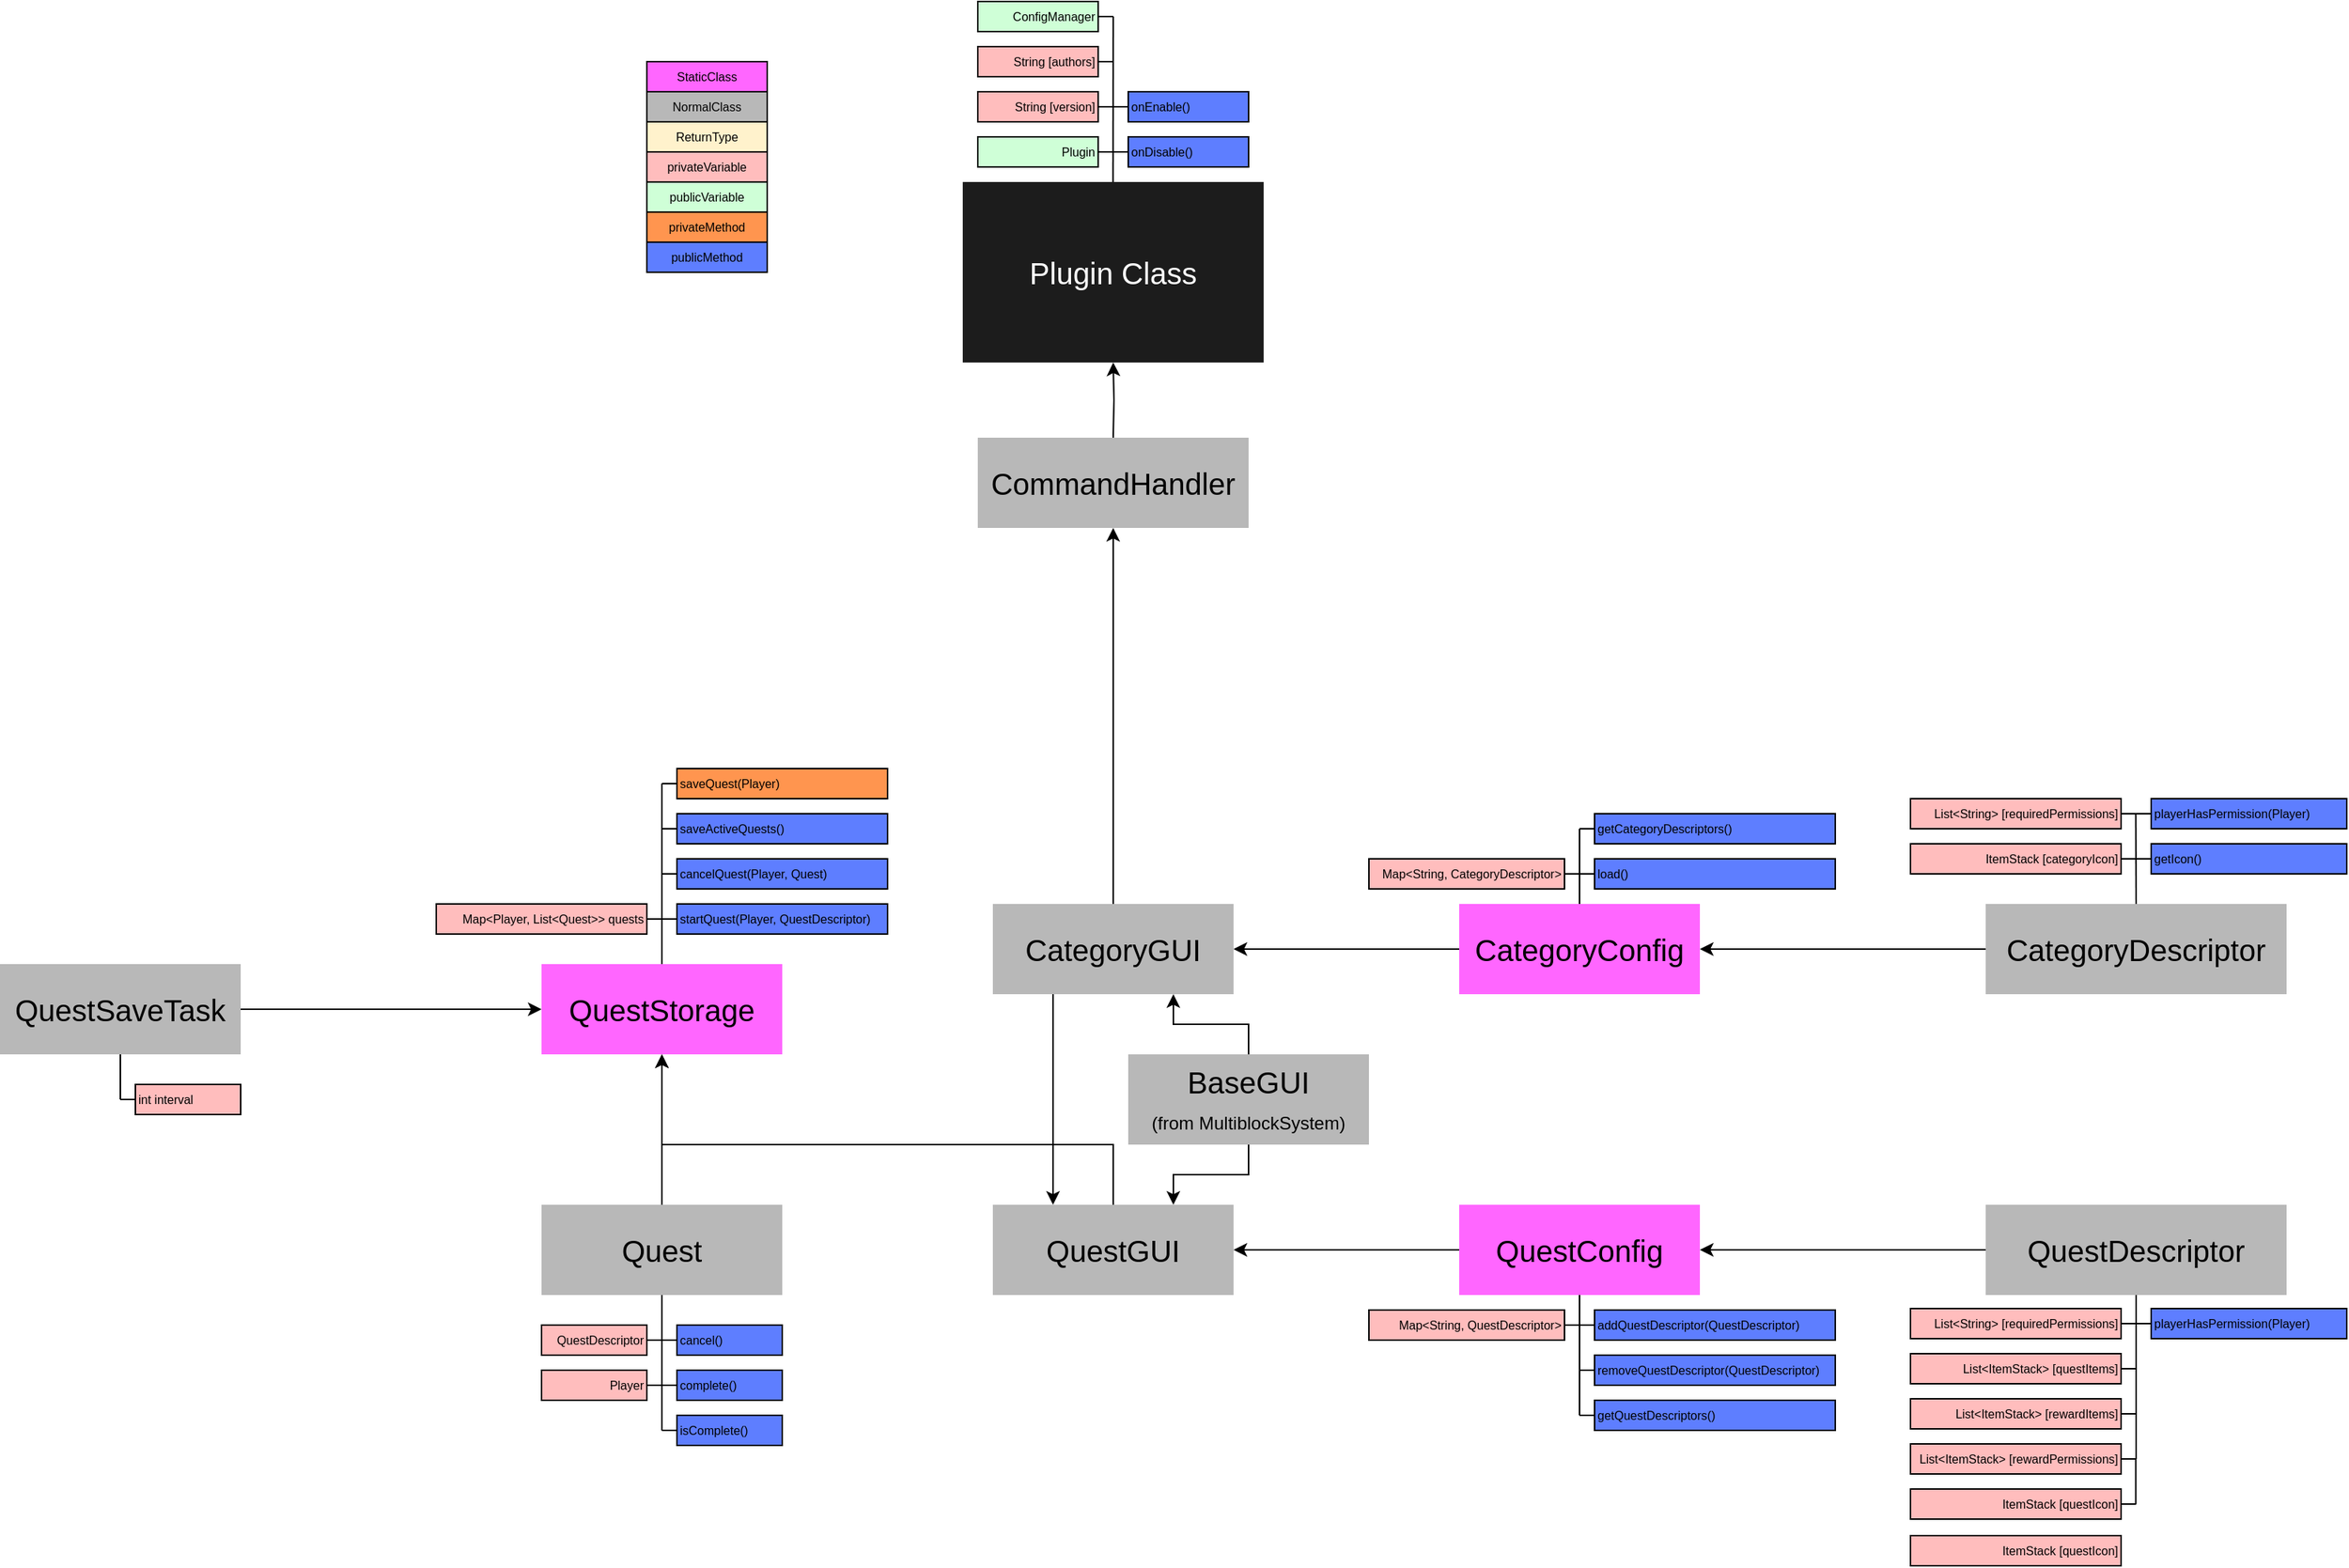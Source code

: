 <mxfile version="14.6.13" type="device"><diagram id="VijOIw6WYpqBYDvc5hV_" name="Page-1"><mxGraphModel dx="496" dy="291" grid="1" gridSize="10" guides="1" tooltips="1" connect="1" arrows="1" fold="1" page="1" pageScale="1" pageWidth="827" pageHeight="1169" math="0" shadow="0"><root><mxCell id="0"/><mxCell id="1" parent="0"/><mxCell id="YYWZeAZ4PpJarm7z4GK_-1" value="String [version]" style="rounded=0;whiteSpace=wrap;html=1;fontSize=8;align=right;fillColor=#FFBDBD;" parent="1" vertex="1"><mxGeometry x="690" y="130" width="80" height="20" as="geometry"/></mxCell><mxCell id="YYWZeAZ4PpJarm7z4GK_-2" value="Plugin Class" style="rounded=0;whiteSpace=wrap;html=1;fillColor=#1C1C1C;fontColor=#FFFFFF;strokeColor=none;fontSize=20;" parent="1" vertex="1"><mxGeometry x="680" y="190" width="200" height="120" as="geometry"/></mxCell><mxCell id="YYWZeAZ4PpJarm7z4GK_-3" value="String [authors]" style="rounded=0;whiteSpace=wrap;html=1;fillColor=#FFBDBD;fontSize=8;align=right;" parent="1" vertex="1"><mxGeometry x="690" y="100" width="80" height="20" as="geometry"/></mxCell><mxCell id="YYWZeAZ4PpJarm7z4GK_-4" value="Plugin" style="rounded=0;whiteSpace=wrap;html=1;fontSize=8;align=right;fillColor=#CFFFD7;" parent="1" vertex="1"><mxGeometry x="690" y="160" width="80" height="20" as="geometry"/></mxCell><mxCell id="YYWZeAZ4PpJarm7z4GK_-6" value="onEnable()" style="rounded=0;whiteSpace=wrap;html=1;fillColor=#5E7EFF;fontSize=8;align=left;" parent="1" vertex="1"><mxGeometry x="790" y="130" width="80" height="20" as="geometry"/></mxCell><mxCell id="YYWZeAZ4PpJarm7z4GK_-10" value="" style="endArrow=none;html=1;fontSize=8;" parent="1" edge="1"><mxGeometry width="50" height="50" relative="1" as="geometry"><mxPoint x="779.88" y="190" as="sourcePoint"/><mxPoint x="780" y="80" as="targetPoint"/></mxGeometry></mxCell><mxCell id="YYWZeAZ4PpJarm7z4GK_-13" value="" style="endArrow=none;html=1;entryX=1;entryY=0.5;entryDx=0;entryDy=0;fontSize=8;" parent="1" target="YYWZeAZ4PpJarm7z4GK_-3" edge="1"><mxGeometry width="50" height="50" relative="1" as="geometry"><mxPoint x="780" y="110" as="sourcePoint"/><mxPoint x="800" y="110" as="targetPoint"/></mxGeometry></mxCell><mxCell id="YYWZeAZ4PpJarm7z4GK_-14" value="" style="endArrow=none;html=1;entryX=1;entryY=0.5;entryDx=0;entryDy=0;fontSize=8;" parent="1" target="YYWZeAZ4PpJarm7z4GK_-1" edge="1"><mxGeometry width="50" height="50" relative="1" as="geometry"><mxPoint x="780" y="140" as="sourcePoint"/><mxPoint x="780" y="120" as="targetPoint"/></mxGeometry></mxCell><mxCell id="YYWZeAZ4PpJarm7z4GK_-15" value="" style="endArrow=none;html=1;entryX=1;entryY=0.5;entryDx=0;entryDy=0;fontSize=8;" parent="1" target="YYWZeAZ4PpJarm7z4GK_-4" edge="1"><mxGeometry width="50" height="50" relative="1" as="geometry"><mxPoint x="780" y="170" as="sourcePoint"/><mxPoint x="780" y="150" as="targetPoint"/></mxGeometry></mxCell><mxCell id="YYWZeAZ4PpJarm7z4GK_-16" value="" style="endArrow=none;html=1;exitX=0;exitY=0.5;exitDx=0;exitDy=0;fontSize=8;" parent="1" source="YYWZeAZ4PpJarm7z4GK_-6" edge="1"><mxGeometry width="50" height="50" relative="1" as="geometry"><mxPoint x="780" y="200" as="sourcePoint"/><mxPoint x="780" y="140" as="targetPoint"/></mxGeometry></mxCell><mxCell id="hfpapJQ2Krfo69uIESUC-24" style="edgeStyle=orthogonalEdgeStyle;rounded=0;orthogonalLoop=1;jettySize=auto;html=1;" parent="1" source="YYWZeAZ4PpJarm7z4GK_-17" target="pyNLae7r0ogmsd8YFY4e-1" edge="1"><mxGeometry relative="1" as="geometry"/></mxCell><mxCell id="YYWZeAZ4PpJarm7z4GK_-17" value="QuestConfig" style="rounded=0;whiteSpace=wrap;html=1;strokeColor=none;fontSize=20;fillColor=#FF66FF;" parent="1" vertex="1"><mxGeometry x="1010" y="870" width="160" height="60" as="geometry"/></mxCell><mxCell id="YYWZeAZ4PpJarm7z4GK_-20" value="onDisable()" style="rounded=0;whiteSpace=wrap;html=1;fillColor=#5E7EFF;fontSize=8;align=left;" parent="1" vertex="1"><mxGeometry x="790" y="160" width="80" height="20" as="geometry"/></mxCell><mxCell id="YYWZeAZ4PpJarm7z4GK_-21" value="" style="endArrow=none;html=1;exitX=0;exitY=0.5;exitDx=0;exitDy=0;fontSize=8;" parent="1" source="YYWZeAZ4PpJarm7z4GK_-20" edge="1"><mxGeometry width="50" height="50" relative="1" as="geometry"><mxPoint x="800" y="120" as="sourcePoint"/><mxPoint x="780" y="170" as="targetPoint"/></mxGeometry></mxCell><mxCell id="YYWZeAZ4PpJarm7z4GK_-29" value="Map&amp;lt;String, QuestDescriptor&amp;gt;" style="rounded=0;whiteSpace=wrap;html=1;fontSize=8;align=right;fillColor=#FFBDBD;" parent="1" vertex="1"><mxGeometry x="950" y="940" width="130" height="20" as="geometry"/></mxCell><mxCell id="YYWZeAZ4PpJarm7z4GK_-38" value="privateVariable" style="rounded=0;whiteSpace=wrap;html=1;fillColor=#FFBDBD;fontSize=8;" parent="1" vertex="1"><mxGeometry x="470" y="170" width="80" height="20" as="geometry"/></mxCell><mxCell id="YYWZeAZ4PpJarm7z4GK_-39" value="publicVariable" style="rounded=0;whiteSpace=wrap;html=1;fillColor=#CFFFD7;fontSize=8;" parent="1" vertex="1"><mxGeometry x="470" y="190" width="80" height="20" as="geometry"/></mxCell><mxCell id="YYWZeAZ4PpJarm7z4GK_-40" value="privateMethod" style="rounded=0;whiteSpace=wrap;html=1;fontSize=8;fillColor=#FF954F;" parent="1" vertex="1"><mxGeometry x="470" y="210" width="80" height="20" as="geometry"/></mxCell><mxCell id="YYWZeAZ4PpJarm7z4GK_-41" value="ReturnType" style="rounded=0;whiteSpace=wrap;html=1;fontSize=8;fillColor=#FFF2CC;" parent="1" vertex="1"><mxGeometry x="470" y="150" width="80" height="20" as="geometry"/></mxCell><mxCell id="YYWZeAZ4PpJarm7z4GK_-123" style="edgeStyle=orthogonalEdgeStyle;rounded=0;orthogonalLoop=1;jettySize=auto;html=1;entryX=1;entryY=0.5;entryDx=0;entryDy=0;fontSize=20;fontColor=#5E7EFF;" parent="1" source="YYWZeAZ4PpJarm7z4GK_-45" target="YYWZeAZ4PpJarm7z4GK_-17" edge="1"><mxGeometry relative="1" as="geometry"/></mxCell><mxCell id="YYWZeAZ4PpJarm7z4GK_-45" value="QuestDescriptor" style="rounded=0;whiteSpace=wrap;html=1;fillColor=#B8B8B8;strokeColor=none;fontSize=20;" parent="1" vertex="1"><mxGeometry x="1360" y="870" width="200" height="60" as="geometry"/></mxCell><mxCell id="YYWZeAZ4PpJarm7z4GK_-63" value="ConfigManager" style="rounded=0;whiteSpace=wrap;html=1;fillColor=#CFFFD7;fontSize=8;align=right;" parent="1" vertex="1"><mxGeometry x="690" y="70" width="80" height="20" as="geometry"/></mxCell><mxCell id="YYWZeAZ4PpJarm7z4GK_-65" value="" style="endArrow=none;html=1;entryX=1;entryY=0.5;entryDx=0;entryDy=0;fontSize=8;" parent="1" target="YYWZeAZ4PpJarm7z4GK_-63" edge="1"><mxGeometry width="50" height="50" relative="1" as="geometry"><mxPoint x="780" y="80" as="sourcePoint"/><mxPoint x="780" y="120" as="targetPoint"/></mxGeometry></mxCell><mxCell id="YYWZeAZ4PpJarm7z4GK_-66" value="List&amp;lt;ItemStack&amp;gt; [questItems]" style="rounded=0;whiteSpace=wrap;html=1;fontSize=8;fillColor=#FFBDBD;align=right;" parent="1" vertex="1"><mxGeometry x="1310" y="969" width="140" height="20" as="geometry"/></mxCell><mxCell id="YYWZeAZ4PpJarm7z4GK_-67" value="" style="endArrow=none;html=1;fontSize=8;entryX=0.5;entryY=1;entryDx=0;entryDy=0;" parent="1" target="YYWZeAZ4PpJarm7z4GK_-45" edge="1"><mxGeometry width="50" height="50" relative="1" as="geometry"><mxPoint x="1460" y="1009" as="sourcePoint"/><mxPoint x="1470" y="1000" as="targetPoint"/></mxGeometry></mxCell><mxCell id="YYWZeAZ4PpJarm7z4GK_-68" value="" style="endArrow=none;html=1;entryX=1;entryY=0.5;entryDx=0;entryDy=0;fontSize=8;align=right;" parent="1" edge="1"><mxGeometry width="50" height="50" relative="1" as="geometry"><mxPoint x="1460" y="979" as="sourcePoint"/><mxPoint x="1450" y="979" as="targetPoint"/></mxGeometry></mxCell><mxCell id="YYWZeAZ4PpJarm7z4GK_-69" value="" style="endArrow=none;html=1;entryX=1;entryY=0.5;entryDx=0;entryDy=0;fontSize=8;align=right;" parent="1" edge="1"><mxGeometry width="50" height="50" relative="1" as="geometry"><mxPoint x="1460" y="1009" as="sourcePoint"/><mxPoint x="1450" y="1009" as="targetPoint"/></mxGeometry></mxCell><mxCell id="YYWZeAZ4PpJarm7z4GK_-71" value="" style="endArrow=none;html=1;fontSize=8;align=right;" parent="1" edge="1"><mxGeometry width="50" height="50" relative="1" as="geometry"><mxPoint x="1460" y="1069" as="sourcePoint"/><mxPoint x="1450" y="1069" as="targetPoint"/></mxGeometry></mxCell><mxCell id="YYWZeAZ4PpJarm7z4GK_-72" value="ItemStack [questIcon]" style="rounded=0;whiteSpace=wrap;html=1;fontSize=8;fillColor=#FFBDBD;align=right;" parent="1" vertex="1"><mxGeometry x="1310" y="1059" width="140" height="20" as="geometry"/></mxCell><mxCell id="YYWZeAZ4PpJarm7z4GK_-74" value="List&amp;lt;ItemStack&amp;gt; [rewardItems]" style="rounded=0;whiteSpace=wrap;html=1;fontSize=8;fillColor=#FFBDBD;align=right;" parent="1" vertex="1"><mxGeometry x="1310" y="999" width="140" height="20" as="geometry"/></mxCell><mxCell id="YYWZeAZ4PpJarm7z4GK_-75" value="" style="endArrow=none;html=1;fontSize=8;align=right;" parent="1" edge="1"><mxGeometry width="50" height="50" relative="1" as="geometry"><mxPoint x="1460" y="1039" as="sourcePoint"/><mxPoint x="1460" y="1009" as="targetPoint"/></mxGeometry></mxCell><mxCell id="YYWZeAZ4PpJarm7z4GK_-89" value="List&amp;lt;String&amp;gt; [requiredPermissions]" style="rounded=0;whiteSpace=wrap;html=1;fontSize=8;fillColor=#FFBDBD;align=right;" parent="1" vertex="1"><mxGeometry x="1310" y="939" width="140" height="20" as="geometry"/></mxCell><mxCell id="YYWZeAZ4PpJarm7z4GK_-90" value="" style="endArrow=none;html=1;entryX=1;entryY=0.5;entryDx=0;entryDy=0;fontSize=8;align=right;" parent="1" target="YYWZeAZ4PpJarm7z4GK_-89" edge="1"><mxGeometry width="50" height="50" relative="1" as="geometry"><mxPoint x="1460" y="949" as="sourcePoint"/><mxPoint x="1470.12" y="942.24" as="targetPoint"/></mxGeometry></mxCell><mxCell id="YYWZeAZ4PpJarm7z4GK_-91" value="List&amp;lt;ItemStack&amp;gt; [rewardPermissions]" style="rounded=0;whiteSpace=wrap;html=1;fontSize=8;fillColor=#FFBDBD;align=right;" parent="1" vertex="1"><mxGeometry x="1310" y="1029" width="140" height="20" as="geometry"/></mxCell><mxCell id="YYWZeAZ4PpJarm7z4GK_-92" value="" style="endArrow=none;html=1;fontSize=8;align=right;" parent="1" edge="1"><mxGeometry width="50" height="50" relative="1" as="geometry"><mxPoint x="1459.76" y="1069" as="sourcePoint"/><mxPoint x="1459.76" y="1039" as="targetPoint"/></mxGeometry></mxCell><mxCell id="YYWZeAZ4PpJarm7z4GK_-93" value="" style="endArrow=none;html=1;fontSize=8;entryX=1;entryY=0.5;entryDx=0;entryDy=0;align=right;" parent="1" target="YYWZeAZ4PpJarm7z4GK_-91" edge="1"><mxGeometry width="50" height="50" relative="1" as="geometry"><mxPoint x="1460" y="1039" as="sourcePoint"/><mxPoint x="1460" y="1079" as="targetPoint"/></mxGeometry></mxCell><mxCell id="pyNLae7r0ogmsd8YFY4e-10" style="edgeStyle=orthogonalEdgeStyle;rounded=0;orthogonalLoop=1;jettySize=auto;html=1;" parent="1" source="pyNLae7r0ogmsd8YFY4e-1" target="pyNLae7r0ogmsd8YFY4e-9" edge="1"><mxGeometry relative="1" as="geometry"><Array as="points"><mxPoint x="780" y="830"/><mxPoint x="480" y="830"/></Array></mxGeometry></mxCell><mxCell id="pyNLae7r0ogmsd8YFY4e-1" value="QuestGUI" style="rounded=0;whiteSpace=wrap;html=1;fillColor=#B8B8B8;strokeColor=none;fontSize=20;" parent="1" vertex="1"><mxGeometry x="700" y="870" width="160" height="60" as="geometry"/></mxCell><mxCell id="pyNLae7r0ogmsd8YFY4e-21" style="edgeStyle=orthogonalEdgeStyle;rounded=0;orthogonalLoop=1;jettySize=auto;html=1;" parent="1" source="pyNLae7r0ogmsd8YFY4e-7" target="pyNLae7r0ogmsd8YFY4e-9" edge="1"><mxGeometry relative="1" as="geometry"/></mxCell><mxCell id="pyNLae7r0ogmsd8YFY4e-7" value="Quest" style="rounded=0;whiteSpace=wrap;html=1;fillColor=#B8B8B8;strokeColor=none;fontSize=20;" parent="1" vertex="1"><mxGeometry x="400" y="870" width="160" height="60" as="geometry"/></mxCell><mxCell id="pyNLae7r0ogmsd8YFY4e-9" value="QuestStorage" style="rounded=0;whiteSpace=wrap;html=1;strokeColor=none;fontSize=20;fillColor=#FF66FF;" parent="1" vertex="1"><mxGeometry x="400" y="710" width="160" height="60" as="geometry"/></mxCell><mxCell id="pyNLae7r0ogmsd8YFY4e-11" value="NormalClass" style="rounded=0;whiteSpace=wrap;html=1;fontSize=8;fillColor=#B8B8B8;" parent="1" vertex="1"><mxGeometry x="470" y="130" width="80" height="20" as="geometry"/></mxCell><mxCell id="pyNLae7r0ogmsd8YFY4e-12" value="StaticClass" style="rounded=0;whiteSpace=wrap;html=1;fontSize=8;fillColor=#FF66FF;" parent="1" vertex="1"><mxGeometry x="470" y="110" width="80" height="20" as="geometry"/></mxCell><mxCell id="pyNLae7r0ogmsd8YFY4e-13" value="" style="endArrow=none;html=1;fontSize=8;exitX=0.5;exitY=1;exitDx=0;exitDy=0;" parent="1" source="YYWZeAZ4PpJarm7z4GK_-17" edge="1"><mxGeometry width="50" height="50" relative="1" as="geometry"><mxPoint x="1080" y="960" as="sourcePoint"/><mxPoint x="1090" y="1010" as="targetPoint"/></mxGeometry></mxCell><mxCell id="pyNLae7r0ogmsd8YFY4e-23" value="QuestDescriptor" style="rounded=0;whiteSpace=wrap;html=1;fontSize=8;fillColor=#FFBDBD;align=right;" parent="1" vertex="1"><mxGeometry x="400" y="950" width="70" height="20" as="geometry"/></mxCell><mxCell id="pyNLae7r0ogmsd8YFY4e-24" value="" style="endArrow=none;html=1;fontSize=8;" parent="1" edge="1"><mxGeometry width="50" height="50" relative="1" as="geometry"><mxPoint x="480" y="1020" as="sourcePoint"/><mxPoint x="480" y="930" as="targetPoint"/></mxGeometry></mxCell><mxCell id="pyNLae7r0ogmsd8YFY4e-25" value="" style="endArrow=none;html=1;entryX=1;entryY=0.5;entryDx=0;entryDy=0;fontSize=8;" parent="1" edge="1"><mxGeometry width="50" height="50" relative="1" as="geometry"><mxPoint x="480" y="960" as="sourcePoint"/><mxPoint x="470" y="960" as="targetPoint"/></mxGeometry></mxCell><mxCell id="pyNLae7r0ogmsd8YFY4e-26" value="" style="endArrow=none;html=1;entryX=1;entryY=0.5;entryDx=0;entryDy=0;fontSize=8;" parent="1" edge="1"><mxGeometry width="50" height="50" relative="1" as="geometry"><mxPoint x="480" y="990" as="sourcePoint"/><mxPoint x="470" y="990" as="targetPoint"/></mxGeometry></mxCell><mxCell id="pyNLae7r0ogmsd8YFY4e-28" value="" style="endArrow=none;html=1;exitX=0;exitY=0.5;exitDx=0;exitDy=0;fontSize=8;" parent="1" edge="1"><mxGeometry width="50" height="50" relative="1" as="geometry"><mxPoint x="490" y="990" as="sourcePoint"/><mxPoint x="480" y="990" as="targetPoint"/></mxGeometry></mxCell><mxCell id="pyNLae7r0ogmsd8YFY4e-29" value="" style="endArrow=none;html=1;exitX=0;exitY=0.5;exitDx=0;exitDy=0;fontSize=8;" parent="1" edge="1"><mxGeometry width="50" height="50" relative="1" as="geometry"><mxPoint x="490" y="1020" as="sourcePoint"/><mxPoint x="480" y="1020" as="targetPoint"/></mxGeometry></mxCell><mxCell id="pyNLae7r0ogmsd8YFY4e-31" value="Player" style="rounded=0;whiteSpace=wrap;html=1;fontSize=8;fillColor=#FFBDBD;align=right;" parent="1" vertex="1"><mxGeometry x="400" y="980" width="70" height="20" as="geometry"/></mxCell><mxCell id="pyNLae7r0ogmsd8YFY4e-32" value="" style="endArrow=none;html=1;fontSize=8;" parent="1" edge="1"><mxGeometry width="50" height="50" relative="1" as="geometry"><mxPoint x="480" y="960" as="sourcePoint"/><mxPoint x="490" y="960" as="targetPoint"/></mxGeometry></mxCell><mxCell id="pyNLae7r0ogmsd8YFY4e-33" value="cancel()" style="rounded=0;whiteSpace=wrap;html=1;fillColor=#5E7EFF;fontSize=8;align=left;" parent="1" vertex="1"><mxGeometry x="490" y="950" width="70" height="20" as="geometry"/></mxCell><mxCell id="pyNLae7r0ogmsd8YFY4e-34" value="isComplete()" style="rounded=0;whiteSpace=wrap;html=1;fillColor=#5E7EFF;fontSize=8;align=left;" parent="1" vertex="1"><mxGeometry x="490" y="1010" width="70" height="20" as="geometry"/></mxCell><mxCell id="pyNLae7r0ogmsd8YFY4e-35" value="complete()" style="rounded=0;whiteSpace=wrap;html=1;fillColor=#5E7EFF;fontSize=8;align=left;" parent="1" vertex="1"><mxGeometry x="490" y="980" width="70" height="20" as="geometry"/></mxCell><mxCell id="pyNLae7r0ogmsd8YFY4e-38" value="playerHasPermission(Player)" style="rounded=0;whiteSpace=wrap;html=1;fillColor=#5E7EFF;fontSize=8;align=left;" parent="1" vertex="1"><mxGeometry x="1470" y="939" width="130" height="20" as="geometry"/></mxCell><mxCell id="pyNLae7r0ogmsd8YFY4e-39" value="" style="endArrow=none;html=1;fontSize=8;exitX=0;exitY=0.5;exitDx=0;exitDy=0;" parent="1" source="pyNLae7r0ogmsd8YFY4e-38" edge="1"><mxGeometry width="50" height="50" relative="1" as="geometry"><mxPoint x="1470" y="959" as="sourcePoint"/><mxPoint x="1460" y="949" as="targetPoint"/></mxGeometry></mxCell><mxCell id="pyNLae7r0ogmsd8YFY4e-40" value="Map&amp;lt;Player, List&amp;lt;Quest&amp;gt;&amp;gt; quests" style="rounded=0;whiteSpace=wrap;html=1;fontSize=8;fillColor=#FFBDBD;align=right;" parent="1" vertex="1"><mxGeometry x="330" y="670" width="140" height="20" as="geometry"/></mxCell><mxCell id="pyNLae7r0ogmsd8YFY4e-42" value="" style="endArrow=none;html=1;fontSize=8;" parent="1" edge="1"><mxGeometry width="50" height="50" relative="1" as="geometry"><mxPoint x="480" y="590" as="sourcePoint"/><mxPoint x="480" y="710" as="targetPoint"/></mxGeometry></mxCell><mxCell id="pyNLae7r0ogmsd8YFY4e-44" value="" style="endArrow=none;html=1;fontSize=8;entryX=1;entryY=0.5;entryDx=0;entryDy=0;" parent="1" target="pyNLae7r0ogmsd8YFY4e-40" edge="1"><mxGeometry width="50" height="50" relative="1" as="geometry"><mxPoint x="480" y="680" as="sourcePoint"/><mxPoint x="490" y="720" as="targetPoint"/></mxGeometry></mxCell><mxCell id="pyNLae7r0ogmsd8YFY4e-45" value="startQuest(Player, QuestDescriptor)" style="rounded=0;whiteSpace=wrap;html=1;fillColor=#5E7EFF;fontSize=8;align=left;" parent="1" vertex="1"><mxGeometry x="490" y="670" width="140" height="20" as="geometry"/></mxCell><mxCell id="pyNLae7r0ogmsd8YFY4e-46" value="" style="endArrow=none;html=1;fontSize=8;exitX=0;exitY=0.5;exitDx=0;exitDy=0;" parent="1" source="pyNLae7r0ogmsd8YFY4e-45" edge="1"><mxGeometry width="50" height="50" relative="1" as="geometry"><mxPoint x="490" y="690" as="sourcePoint"/><mxPoint x="480" y="680" as="targetPoint"/></mxGeometry></mxCell><mxCell id="pyNLae7r0ogmsd8YFY4e-48" value="cancelQuest(Player, Quest)" style="rounded=0;whiteSpace=wrap;html=1;fillColor=#5E7EFF;fontSize=8;align=left;" parent="1" vertex="1"><mxGeometry x="490" y="640" width="140" height="20" as="geometry"/></mxCell><mxCell id="pyNLae7r0ogmsd8YFY4e-49" value="" style="endArrow=none;html=1;fontSize=8;entryX=0;entryY=0.5;entryDx=0;entryDy=0;" parent="1" target="pyNLae7r0ogmsd8YFY4e-48" edge="1"><mxGeometry width="50" height="50" relative="1" as="geometry"><mxPoint x="480" y="650" as="sourcePoint"/><mxPoint x="490" y="690" as="targetPoint"/></mxGeometry></mxCell><mxCell id="pyNLae7r0ogmsd8YFY4e-50" value="" style="endArrow=none;html=1;fontSize=8;entryX=1;entryY=0.5;entryDx=0;entryDy=0;" parent="1" target="YYWZeAZ4PpJarm7z4GK_-29" edge="1"><mxGeometry width="50" height="50" relative="1" as="geometry"><mxPoint x="1100" y="950" as="sourcePoint"/><mxPoint x="1100" y="960" as="targetPoint"/></mxGeometry></mxCell><mxCell id="pyNLae7r0ogmsd8YFY4e-52" value="addQuestDescriptor(QuestDescriptor)" style="rounded=0;whiteSpace=wrap;html=1;fillColor=#5E7EFF;fontSize=8;align=left;" parent="1" vertex="1"><mxGeometry x="1100" y="940" width="160" height="20" as="geometry"/></mxCell><mxCell id="pyNLae7r0ogmsd8YFY4e-53" value="removeQuestDescriptor(QuestDescriptor)" style="rounded=0;whiteSpace=wrap;html=1;fillColor=#5E7EFF;fontSize=8;align=left;" parent="1" vertex="1"><mxGeometry x="1100" y="970" width="160" height="20" as="geometry"/></mxCell><mxCell id="pyNLae7r0ogmsd8YFY4e-54" value="" style="endArrow=none;html=1;fontSize=8;entryX=0;entryY=0.5;entryDx=0;entryDy=0;" parent="1" target="pyNLae7r0ogmsd8YFY4e-53" edge="1"><mxGeometry width="50" height="50" relative="1" as="geometry"><mxPoint x="1090" y="980" as="sourcePoint"/><mxPoint x="1090" y="960" as="targetPoint"/></mxGeometry></mxCell><mxCell id="hfpapJQ2Krfo69uIESUC-17" style="edgeStyle=orthogonalEdgeStyle;rounded=0;orthogonalLoop=1;jettySize=auto;html=1;entryX=0.75;entryY=0;entryDx=0;entryDy=0;" parent="1" source="hfpapJQ2Krfo69uIESUC-1" target="pyNLae7r0ogmsd8YFY4e-1" edge="1"><mxGeometry relative="1" as="geometry"/></mxCell><mxCell id="hfpapJQ2Krfo69uIESUC-18" style="edgeStyle=orthogonalEdgeStyle;rounded=0;orthogonalLoop=1;jettySize=auto;html=1;entryX=0.75;entryY=1;entryDx=0;entryDy=0;" parent="1" source="hfpapJQ2Krfo69uIESUC-1" target="hfpapJQ2Krfo69uIESUC-14" edge="1"><mxGeometry relative="1" as="geometry"/></mxCell><mxCell id="hfpapJQ2Krfo69uIESUC-1" value="BaseGUI&lt;br&gt;&lt;font style=&quot;font-size: 12px&quot;&gt;(from MultiblockSystem)&lt;/font&gt;" style="rounded=0;whiteSpace=wrap;html=1;fillColor=#B8B8B8;strokeColor=none;fontSize=20;" parent="1" vertex="1"><mxGeometry x="790" y="770" width="160" height="60" as="geometry"/></mxCell><mxCell id="hfpapJQ2Krfo69uIESUC-3" value="saveActiveQuests()" style="rounded=0;whiteSpace=wrap;html=1;fillColor=#5E7EFF;fontSize=8;align=left;" parent="1" vertex="1"><mxGeometry x="490" y="610" width="140" height="20" as="geometry"/></mxCell><mxCell id="hfpapJQ2Krfo69uIESUC-4" value="saveQuest(Player)" style="rounded=0;whiteSpace=wrap;html=1;fontSize=8;align=left;fillColor=#FF954F;" parent="1" vertex="1"><mxGeometry x="490" y="580" width="140" height="20" as="geometry"/></mxCell><mxCell id="hfpapJQ2Krfo69uIESUC-5" value="" style="endArrow=none;html=1;fontSize=8;exitX=0;exitY=0.5;exitDx=0;exitDy=0;" parent="1" source="hfpapJQ2Krfo69uIESUC-3" edge="1"><mxGeometry width="50" height="50" relative="1" as="geometry"><mxPoint x="490" y="660" as="sourcePoint"/><mxPoint x="480" y="620" as="targetPoint"/></mxGeometry></mxCell><mxCell id="hfpapJQ2Krfo69uIESUC-6" value="" style="endArrow=none;html=1;fontSize=8;entryX=0;entryY=0.5;entryDx=0;entryDy=0;" parent="1" target="hfpapJQ2Krfo69uIESUC-4" edge="1"><mxGeometry width="50" height="50" relative="1" as="geometry"><mxPoint x="480" y="590" as="sourcePoint"/><mxPoint x="490" y="630" as="targetPoint"/></mxGeometry></mxCell><mxCell id="hfpapJQ2Krfo69uIESUC-7" value="publicMethod" style="rounded=0;whiteSpace=wrap;html=1;fontSize=8;fillColor=#5E7EFF;" parent="1" vertex="1"><mxGeometry x="470" y="230" width="80" height="20" as="geometry"/></mxCell><mxCell id="hfpapJQ2Krfo69uIESUC-10" style="edgeStyle=orthogonalEdgeStyle;rounded=0;orthogonalLoop=1;jettySize=auto;html=1;entryX=0;entryY=0.5;entryDx=0;entryDy=0;" parent="1" source="hfpapJQ2Krfo69uIESUC-9" target="pyNLae7r0ogmsd8YFY4e-9" edge="1"><mxGeometry relative="1" as="geometry"/></mxCell><mxCell id="hfpapJQ2Krfo69uIESUC-9" value="QuestSaveTask" style="rounded=0;whiteSpace=wrap;html=1;fillColor=#B8B8B8;strokeColor=none;fontSize=20;" parent="1" vertex="1"><mxGeometry x="40" y="710" width="160" height="60" as="geometry"/></mxCell><mxCell id="hfpapJQ2Krfo69uIESUC-11" value="int interval" style="rounded=0;whiteSpace=wrap;html=1;fontSize=8;fillColor=#FFBDBD;align=left;" parent="1" vertex="1"><mxGeometry x="130" y="790" width="70" height="20" as="geometry"/></mxCell><mxCell id="hfpapJQ2Krfo69uIESUC-12" value="" style="endArrow=none;html=1;fontSize=8;" parent="1" edge="1"><mxGeometry width="50" height="50" relative="1" as="geometry"><mxPoint x="120" y="770" as="sourcePoint"/><mxPoint x="120" y="800" as="targetPoint"/></mxGeometry></mxCell><mxCell id="hfpapJQ2Krfo69uIESUC-13" value="" style="endArrow=none;html=1;fontSize=8;exitX=0;exitY=0.5;exitDx=0;exitDy=0;" parent="1" edge="1"><mxGeometry width="50" height="50" relative="1" as="geometry"><mxPoint x="130" y="800" as="sourcePoint"/><mxPoint x="120" y="800" as="targetPoint"/></mxGeometry></mxCell><mxCell id="hfpapJQ2Krfo69uIESUC-22" style="edgeStyle=orthogonalEdgeStyle;rounded=0;orthogonalLoop=1;jettySize=auto;html=1;entryX=0.25;entryY=0;entryDx=0;entryDy=0;" parent="1" source="hfpapJQ2Krfo69uIESUC-14" target="pyNLae7r0ogmsd8YFY4e-1" edge="1"><mxGeometry relative="1" as="geometry"><Array as="points"><mxPoint x="740" y="760"/><mxPoint x="740" y="760"/></Array></mxGeometry></mxCell><mxCell id="hfpapJQ2Krfo69uIESUC-68" style="edgeStyle=orthogonalEdgeStyle;rounded=0;orthogonalLoop=1;jettySize=auto;html=1;entryX=0.5;entryY=1;entryDx=0;entryDy=0;" parent="1" source="hfpapJQ2Krfo69uIESUC-14" target="hfpapJQ2Krfo69uIESUC-70" edge="1"><mxGeometry relative="1" as="geometry"><mxPoint x="780" y="570.0" as="targetPoint"/></mxGeometry></mxCell><mxCell id="hfpapJQ2Krfo69uIESUC-14" value="CategoryGUI" style="rounded=0;whiteSpace=wrap;html=1;fillColor=#B8B8B8;strokeColor=none;fontSize=20;" parent="1" vertex="1"><mxGeometry x="700" y="670" width="160" height="60" as="geometry"/></mxCell><mxCell id="hfpapJQ2Krfo69uIESUC-20" value="getQuestDescriptors()" style="rounded=0;whiteSpace=wrap;html=1;fillColor=#5E7EFF;fontSize=8;align=left;" parent="1" vertex="1"><mxGeometry x="1100" y="1000" width="160" height="20" as="geometry"/></mxCell><mxCell id="hfpapJQ2Krfo69uIESUC-21" value="" style="endArrow=none;html=1;fontSize=8;exitX=0;exitY=0.5;exitDx=0;exitDy=0;" parent="1" source="hfpapJQ2Krfo69uIESUC-20" edge="1"><mxGeometry width="50" height="50" relative="1" as="geometry"><mxPoint x="1100" y="990" as="sourcePoint"/><mxPoint x="1090" y="1010" as="targetPoint"/></mxGeometry></mxCell><mxCell id="hfpapJQ2Krfo69uIESUC-25" style="edgeStyle=orthogonalEdgeStyle;rounded=0;orthogonalLoop=1;jettySize=auto;html=1;" parent="1" source="hfpapJQ2Krfo69uIESUC-26" edge="1"><mxGeometry relative="1" as="geometry"><mxPoint x="860.0" y="700" as="targetPoint"/></mxGeometry></mxCell><mxCell id="hfpapJQ2Krfo69uIESUC-26" value="CategoryConfig" style="rounded=0;whiteSpace=wrap;html=1;strokeColor=none;fontSize=20;fillColor=#FF66FF;" parent="1" vertex="1"><mxGeometry x="1010" y="670" width="160" height="60" as="geometry"/></mxCell><mxCell id="hfpapJQ2Krfo69uIESUC-27" style="edgeStyle=orthogonalEdgeStyle;rounded=0;orthogonalLoop=1;jettySize=auto;html=1;entryX=1;entryY=0.5;entryDx=0;entryDy=0;fontSize=20;fontColor=#5E7EFF;" parent="1" source="hfpapJQ2Krfo69uIESUC-28" target="hfpapJQ2Krfo69uIESUC-26" edge="1"><mxGeometry relative="1" as="geometry"/></mxCell><mxCell id="hfpapJQ2Krfo69uIESUC-28" value="CategoryDescriptor" style="rounded=0;whiteSpace=wrap;html=1;fillColor=#B8B8B8;strokeColor=none;fontSize=20;" parent="1" vertex="1"><mxGeometry x="1360" y="670" width="200" height="60" as="geometry"/></mxCell><mxCell id="hfpapJQ2Krfo69uIESUC-37" value="Map&amp;lt;String, CategoryDescriptor&amp;gt;" style="rounded=0;whiteSpace=wrap;html=1;fontSize=8;align=right;fillColor=#FFBDBD;" parent="1" vertex="1"><mxGeometry x="950" y="640" width="130" height="20" as="geometry"/></mxCell><mxCell id="hfpapJQ2Krfo69uIESUC-38" value="" style="endArrow=none;html=1;fontSize=8;" parent="1" edge="1"><mxGeometry width="50" height="50" relative="1" as="geometry"><mxPoint x="1090" y="620" as="sourcePoint"/><mxPoint x="1090" y="670" as="targetPoint"/></mxGeometry></mxCell><mxCell id="hfpapJQ2Krfo69uIESUC-39" value="" style="endArrow=none;html=1;fontSize=8;entryX=1;entryY=0.5;entryDx=0;entryDy=0;exitX=0;exitY=0.5;exitDx=0;exitDy=0;" parent="1" source="hfpapJQ2Krfo69uIESUC-40" target="hfpapJQ2Krfo69uIESUC-37" edge="1"><mxGeometry width="50" height="50" relative="1" as="geometry"><mxPoint x="1100" y="590" as="sourcePoint"/><mxPoint x="1100" y="600" as="targetPoint"/></mxGeometry></mxCell><mxCell id="hfpapJQ2Krfo69uIESUC-40" value="load()" style="rounded=0;whiteSpace=wrap;html=1;fillColor=#5E7EFF;fontSize=8;align=left;" parent="1" vertex="1"><mxGeometry x="1100" y="640" width="160" height="20" as="geometry"/></mxCell><mxCell id="hfpapJQ2Krfo69uIESUC-42" value="" style="endArrow=none;html=1;fontSize=8;entryX=0;entryY=0.5;entryDx=0;entryDy=0;" parent="1" edge="1"><mxGeometry width="50" height="50" relative="1" as="geometry"><mxPoint x="1090" y="620" as="sourcePoint"/><mxPoint x="1100.0" y="620.0" as="targetPoint"/></mxGeometry></mxCell><mxCell id="hfpapJQ2Krfo69uIESUC-43" value="getCategoryDescriptors()" style="rounded=0;whiteSpace=wrap;html=1;fillColor=#5E7EFF;fontSize=8;align=left;" parent="1" vertex="1"><mxGeometry x="1100" y="610" width="160" height="20" as="geometry"/></mxCell><mxCell id="hfpapJQ2Krfo69uIESUC-50" value="" style="endArrow=none;html=1;fontSize=8;align=right;" parent="1" edge="1"><mxGeometry width="50" height="50" relative="1" as="geometry"><mxPoint x="1470" y="640" as="sourcePoint"/><mxPoint x="1450" y="640" as="targetPoint"/></mxGeometry></mxCell><mxCell id="hfpapJQ2Krfo69uIESUC-51" value="ItemStack [categoryIcon]" style="rounded=0;whiteSpace=wrap;html=1;fontSize=8;fillColor=#FFBDBD;align=right;" parent="1" vertex="1"><mxGeometry x="1310" y="630" width="140" height="20" as="geometry"/></mxCell><mxCell id="hfpapJQ2Krfo69uIESUC-54" value="List&amp;lt;String&amp;gt; [requiredPermissions]" style="rounded=0;whiteSpace=wrap;html=1;fontSize=8;fillColor=#FFBDBD;align=right;" parent="1" vertex="1"><mxGeometry x="1310" y="600" width="140" height="20" as="geometry"/></mxCell><mxCell id="hfpapJQ2Krfo69uIESUC-57" value="" style="endArrow=none;html=1;fontSize=8;align=right;" parent="1" edge="1"><mxGeometry width="50" height="50" relative="1" as="geometry"><mxPoint x="1460" y="670" as="sourcePoint"/><mxPoint x="1459.76" y="610" as="targetPoint"/></mxGeometry></mxCell><mxCell id="hfpapJQ2Krfo69uIESUC-58" value="" style="endArrow=none;html=1;fontSize=8;entryX=1;entryY=0.5;entryDx=0;entryDy=0;align=right;exitX=0;exitY=0.5;exitDx=0;exitDy=0;" parent="1" edge="1" source="hfpapJQ2Krfo69uIESUC-60"><mxGeometry width="50" height="50" relative="1" as="geometry"><mxPoint x="1460" y="610" as="sourcePoint"/><mxPoint x="1450" y="610" as="targetPoint"/></mxGeometry></mxCell><mxCell id="hfpapJQ2Krfo69uIESUC-60" value="playerHasPermission(Player)" style="rounded=0;whiteSpace=wrap;html=1;fillColor=#5E7EFF;fontSize=8;align=left;" parent="1" vertex="1"><mxGeometry x="1470" y="600" width="130" height="20" as="geometry"/></mxCell><mxCell id="hfpapJQ2Krfo69uIESUC-67" style="edgeStyle=orthogonalEdgeStyle;rounded=0;orthogonalLoop=1;jettySize=auto;html=1;entryX=0.5;entryY=1;entryDx=0;entryDy=0;" parent="1" target="YYWZeAZ4PpJarm7z4GK_-2" edge="1"><mxGeometry relative="1" as="geometry"><mxPoint x="780" y="360.0" as="sourcePoint"/></mxGeometry></mxCell><mxCell id="hfpapJQ2Krfo69uIESUC-70" value="CommandHandler" style="rounded=0;whiteSpace=wrap;html=1;fillColor=#B8B8B8;strokeColor=none;fontSize=20;" parent="1" vertex="1"><mxGeometry x="690" y="360" width="180" height="60" as="geometry"/></mxCell><mxCell id="hfpapJQ2Krfo69uIESUC-79" value="ItemStack [questIcon]" style="rounded=0;whiteSpace=wrap;html=1;fontSize=8;fillColor=#FFBDBD;align=right;" parent="1" vertex="1"><mxGeometry x="1310" y="1090" width="140" height="20" as="geometry"/></mxCell><mxCell id="K5fpOkVSpnyMQS693jT5-2" value="getIcon()" style="rounded=0;whiteSpace=wrap;html=1;fillColor=#5E7EFF;fontSize=8;align=left;" vertex="1" parent="1"><mxGeometry x="1470" y="630" width="130" height="20" as="geometry"/></mxCell></root></mxGraphModel></diagram></mxfile>
